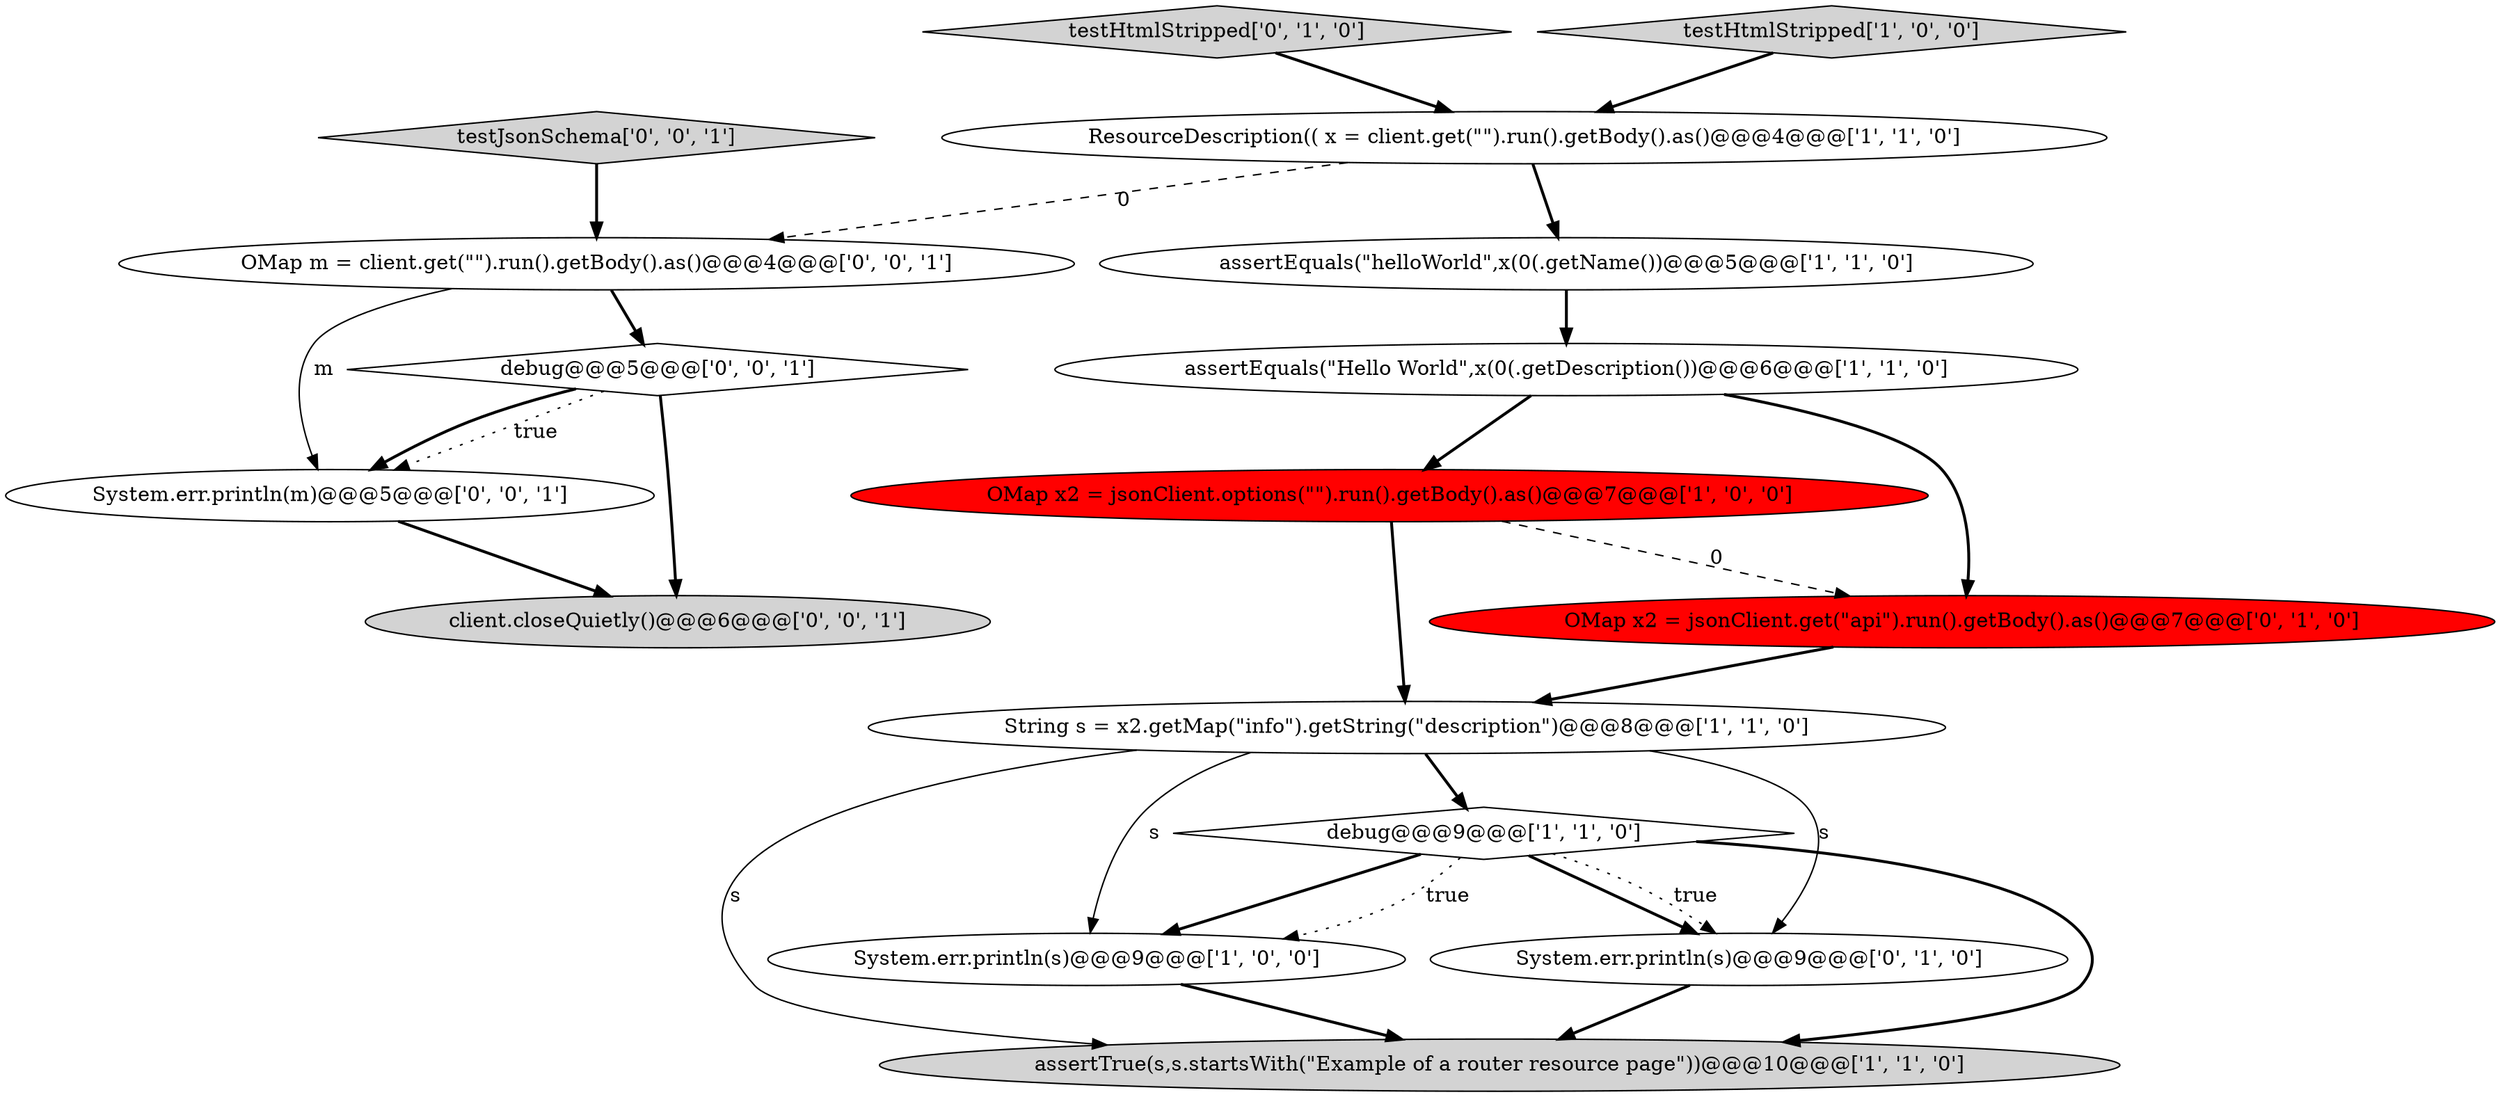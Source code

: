 digraph {
15 [style = filled, label = "OMap m = client.get(\"\").run().getBody().as()@@@4@@@['0', '0', '1']", fillcolor = white, shape = ellipse image = "AAA0AAABBB3BBB"];
16 [style = filled, label = "debug@@@5@@@['0', '0', '1']", fillcolor = white, shape = diamond image = "AAA0AAABBB3BBB"];
7 [style = filled, label = "String s = x2.getMap(\"info\").getString(\"description\")@@@8@@@['1', '1', '0']", fillcolor = white, shape = ellipse image = "AAA0AAABBB1BBB"];
6 [style = filled, label = "ResourceDescription(( x = client.get(\"\").run().getBody().as()@@@4@@@['1', '1', '0']", fillcolor = white, shape = ellipse image = "AAA0AAABBB1BBB"];
3 [style = filled, label = "assertEquals(\"helloWorld\",x(0(.getName())@@@5@@@['1', '1', '0']", fillcolor = white, shape = ellipse image = "AAA0AAABBB1BBB"];
11 [style = filled, label = "testHtmlStripped['0', '1', '0']", fillcolor = lightgray, shape = diamond image = "AAA0AAABBB2BBB"];
8 [style = filled, label = "OMap x2 = jsonClient.options(\"\").run().getBody().as()@@@7@@@['1', '0', '0']", fillcolor = red, shape = ellipse image = "AAA1AAABBB1BBB"];
2 [style = filled, label = "assertEquals(\"Hello World\",x(0(.getDescription())@@@6@@@['1', '1', '0']", fillcolor = white, shape = ellipse image = "AAA0AAABBB1BBB"];
10 [style = filled, label = "System.err.println(s)@@@9@@@['0', '1', '0']", fillcolor = white, shape = ellipse image = "AAA0AAABBB2BBB"];
4 [style = filled, label = "testHtmlStripped['1', '0', '0']", fillcolor = lightgray, shape = diamond image = "AAA0AAABBB1BBB"];
1 [style = filled, label = "System.err.println(s)@@@9@@@['1', '0', '0']", fillcolor = white, shape = ellipse image = "AAA0AAABBB1BBB"];
5 [style = filled, label = "debug@@@9@@@['1', '1', '0']", fillcolor = white, shape = diamond image = "AAA0AAABBB1BBB"];
9 [style = filled, label = "OMap x2 = jsonClient.get(\"api\").run().getBody().as()@@@7@@@['0', '1', '0']", fillcolor = red, shape = ellipse image = "AAA1AAABBB2BBB"];
12 [style = filled, label = "testJsonSchema['0', '0', '1']", fillcolor = lightgray, shape = diamond image = "AAA0AAABBB3BBB"];
14 [style = filled, label = "System.err.println(m)@@@5@@@['0', '0', '1']", fillcolor = white, shape = ellipse image = "AAA0AAABBB3BBB"];
0 [style = filled, label = "assertTrue(s,s.startsWith(\"Example of a router resource page\"))@@@10@@@['1', '1', '0']", fillcolor = lightgray, shape = ellipse image = "AAA0AAABBB1BBB"];
13 [style = filled, label = "client.closeQuietly()@@@6@@@['0', '0', '1']", fillcolor = lightgray, shape = ellipse image = "AAA0AAABBB3BBB"];
6->3 [style = bold, label=""];
5->10 [style = bold, label=""];
16->13 [style = bold, label=""];
4->6 [style = bold, label=""];
5->10 [style = dotted, label="true"];
11->6 [style = bold, label=""];
5->1 [style = dotted, label="true"];
12->15 [style = bold, label=""];
1->0 [style = bold, label=""];
2->9 [style = bold, label=""];
7->10 [style = solid, label="s"];
7->1 [style = solid, label="s"];
9->7 [style = bold, label=""];
15->16 [style = bold, label=""];
7->0 [style = solid, label="s"];
8->7 [style = bold, label=""];
8->9 [style = dashed, label="0"];
5->1 [style = bold, label=""];
7->5 [style = bold, label=""];
3->2 [style = bold, label=""];
5->0 [style = bold, label=""];
6->15 [style = dashed, label="0"];
10->0 [style = bold, label=""];
16->14 [style = dotted, label="true"];
16->14 [style = bold, label=""];
14->13 [style = bold, label=""];
15->14 [style = solid, label="m"];
2->8 [style = bold, label=""];
}
